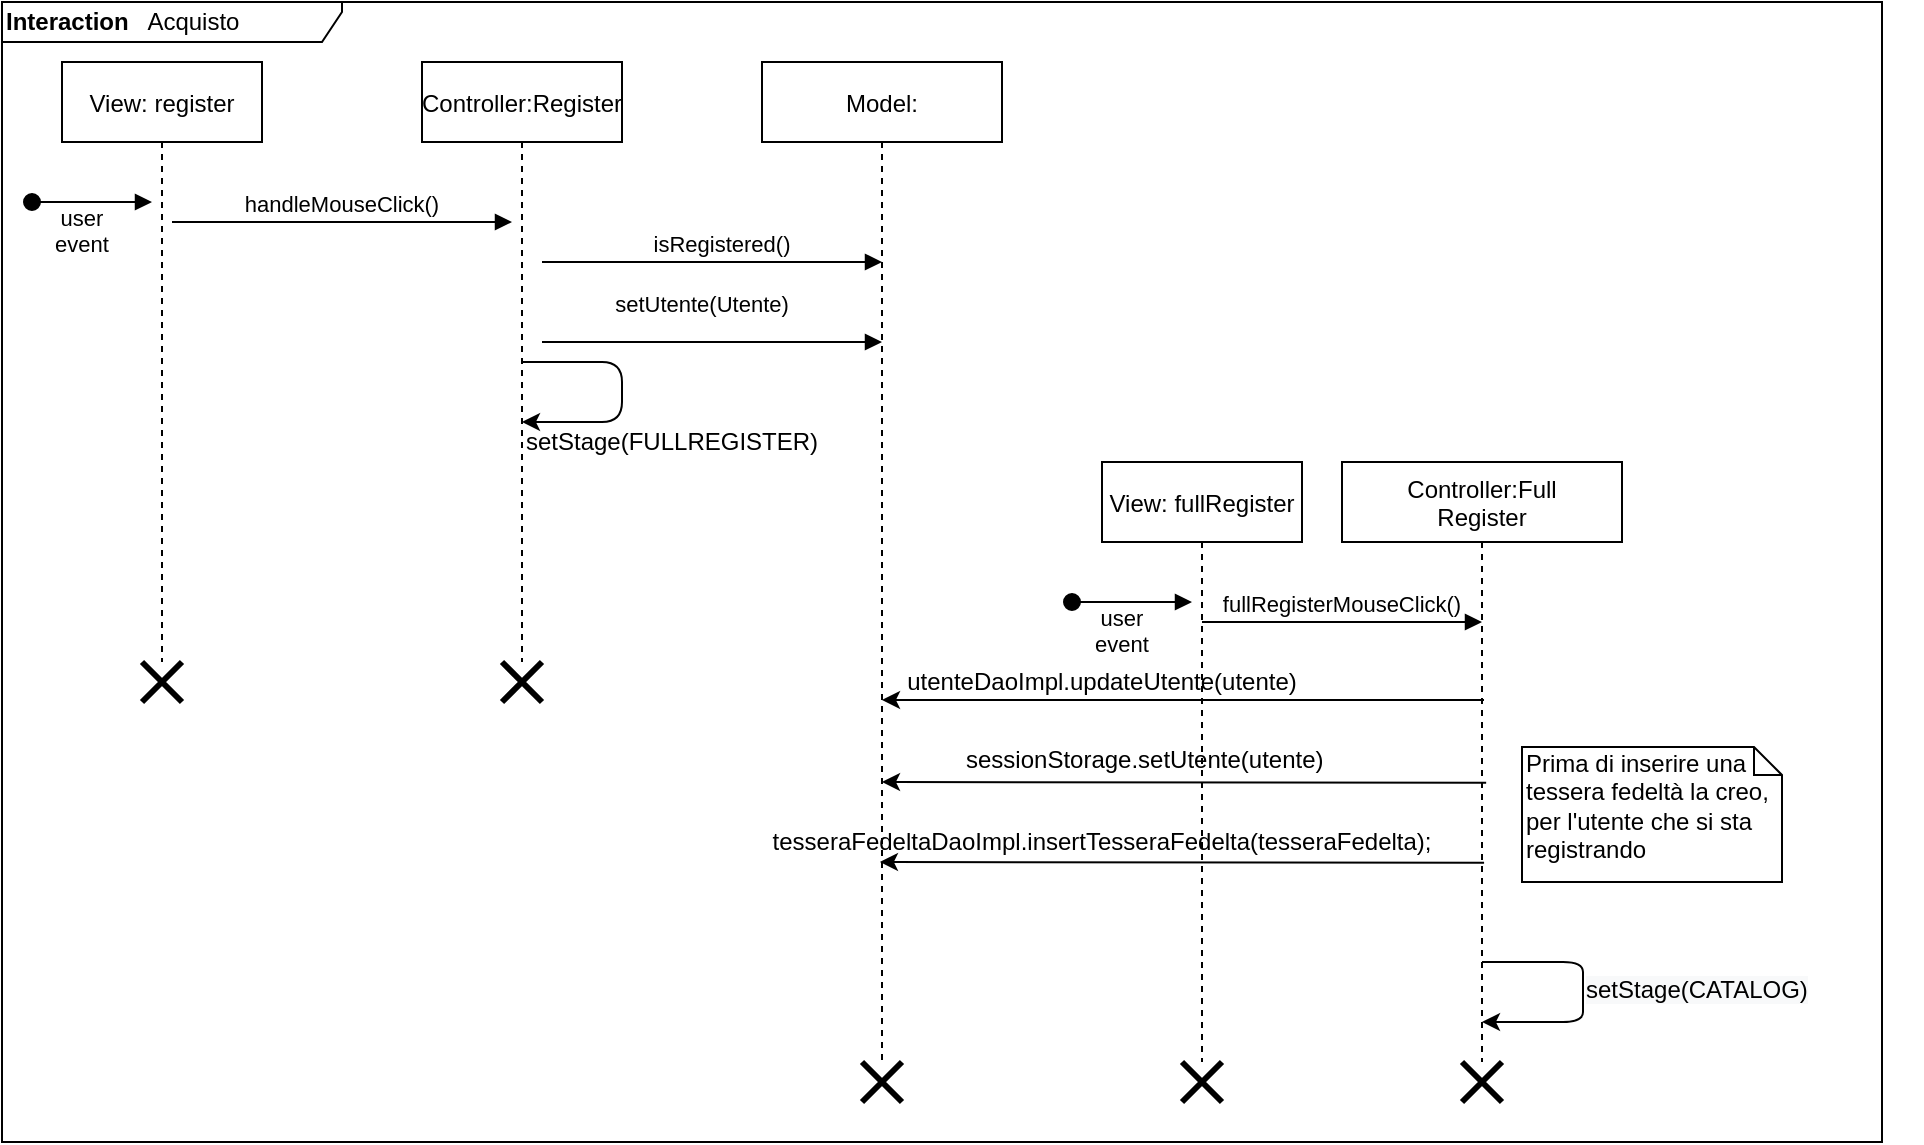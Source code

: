 <mxfile version="13.4.2" type="device"><diagram id="kgpKYQtTHZ0yAKxKKP6v" name="Page-1"><mxGraphModel dx="1646" dy="765" grid="1" gridSize="10" guides="1" tooltips="1" connect="1" arrows="1" fold="1" page="1" pageScale="1" pageWidth="850" pageHeight="1100" math="0" shadow="0"><root><mxCell id="0"/><mxCell id="1" parent="0"/><mxCell id="3nuBFxr9cyL0pnOWT2aG-1" value="View: register" style="shape=umlLifeline;perimeter=lifelinePerimeter;container=1;collapsible=0;recursiveResize=0;rounded=0;shadow=0;strokeWidth=1;" parent="1" vertex="1"><mxGeometry x="120" y="80" width="100" height="300" as="geometry"/></mxCell><mxCell id="3nuBFxr9cyL0pnOWT2aG-3" value="user &#xA;event" style="verticalAlign=bottom;startArrow=oval;endArrow=block;startSize=8;shadow=0;strokeWidth=1;" parent="3nuBFxr9cyL0pnOWT2aG-1" edge="1"><mxGeometry x="-0.167" y="-30" relative="1" as="geometry"><mxPoint x="-15" y="70" as="sourcePoint"/><mxPoint x="45" y="70" as="targetPoint"/><mxPoint as="offset"/></mxGeometry></mxCell><mxCell id="3nuBFxr9cyL0pnOWT2aG-5" value="Controller:Register" style="shape=umlLifeline;perimeter=lifelinePerimeter;container=1;collapsible=0;recursiveResize=0;rounded=0;shadow=0;strokeWidth=1;" parent="1" vertex="1"><mxGeometry x="300" y="80" width="100" height="300" as="geometry"/></mxCell><mxCell id="3nuBFxr9cyL0pnOWT2aG-8" value="handleMouseClick()" style="verticalAlign=bottom;endArrow=block;entryX=0;entryY=0;shadow=0;strokeWidth=1;" parent="1" edge="1"><mxGeometry relative="1" as="geometry"><mxPoint x="175" y="160.0" as="sourcePoint"/><mxPoint x="345" y="160.0" as="targetPoint"/></mxGeometry></mxCell><mxCell id="GN_9roK9RisjfSzqMUcL-1" value="Model:" style="shape=umlLifeline;perimeter=lifelinePerimeter;container=1;collapsible=0;recursiveResize=0;rounded=0;shadow=0;strokeWidth=1;" parent="1" vertex="1"><mxGeometry x="470" y="80" width="120" height="500" as="geometry"/></mxCell><mxCell id="GN_9roK9RisjfSzqMUcL-3" value="setUtente(Utente)" style="verticalAlign=bottom;endArrow=block;entryX=0;entryY=0;shadow=0;strokeWidth=1;" parent="1" edge="1"><mxGeometry x="-0.059" y="10" relative="1" as="geometry"><mxPoint x="360" y="220.0" as="sourcePoint"/><mxPoint x="530" y="220.0" as="targetPoint"/><mxPoint as="offset"/></mxGeometry></mxCell><mxCell id="GN_9roK9RisjfSzqMUcL-4" value="isRegistered()" style="verticalAlign=bottom;endArrow=block;entryX=0;entryY=0;shadow=0;strokeWidth=1;" parent="1" edge="1"><mxGeometry x="0.059" relative="1" as="geometry"><mxPoint x="360" y="180.0" as="sourcePoint"/><mxPoint x="530" y="180.0" as="targetPoint"/><mxPoint as="offset"/></mxGeometry></mxCell><mxCell id="GN_9roK9RisjfSzqMUcL-5" value="" style="endArrow=classic;html=1;" parent="1" source="3nuBFxr9cyL0pnOWT2aG-5" target="3nuBFxr9cyL0pnOWT2aG-5" edge="1"><mxGeometry width="50" height="50" relative="1" as="geometry"><mxPoint x="390" y="350" as="sourcePoint"/><mxPoint x="440" y="300" as="targetPoint"/><Array as="points"><mxPoint x="400" y="230"/><mxPoint x="400" y="260"/></Array></mxGeometry></mxCell><mxCell id="GN_9roK9RisjfSzqMUcL-7" value="View: fullRegister" style="shape=umlLifeline;perimeter=lifelinePerimeter;container=1;collapsible=0;recursiveResize=0;rounded=0;shadow=0;strokeWidth=1;" parent="1" vertex="1"><mxGeometry x="640" y="280" width="100" height="300" as="geometry"/></mxCell><mxCell id="GN_9roK9RisjfSzqMUcL-8" value="user &#xA;event" style="verticalAlign=bottom;startArrow=oval;endArrow=block;startSize=8;shadow=0;strokeWidth=1;" parent="GN_9roK9RisjfSzqMUcL-7" edge="1"><mxGeometry x="-0.167" y="-30" relative="1" as="geometry"><mxPoint x="-15" y="70" as="sourcePoint"/><mxPoint x="45" y="70" as="targetPoint"/><mxPoint as="offset"/></mxGeometry></mxCell><mxCell id="GN_9roK9RisjfSzqMUcL-9" value="Controller:Full&#xA;Register" style="shape=umlLifeline;perimeter=lifelinePerimeter;container=1;collapsible=0;recursiveResize=0;rounded=0;shadow=0;strokeWidth=1;" parent="1" vertex="1"><mxGeometry x="760" y="280" width="140" height="300" as="geometry"/></mxCell><mxCell id="GN_9roK9RisjfSzqMUcL-13" value="fullRegisterMouseClick()" style="verticalAlign=bottom;endArrow=block;shadow=0;strokeWidth=1;" parent="1" edge="1"><mxGeometry relative="1" as="geometry"><mxPoint x="690" y="360" as="sourcePoint"/><mxPoint x="830" y="360" as="targetPoint"/></mxGeometry></mxCell><mxCell id="GN_9roK9RisjfSzqMUcL-14" value="" style="endArrow=classic;html=1;" parent="1" target="GN_9roK9RisjfSzqMUcL-1" edge="1"><mxGeometry width="50" height="50" relative="1" as="geometry"><mxPoint x="831" y="399" as="sourcePoint"/><mxPoint x="810" y="590" as="targetPoint"/></mxGeometry></mxCell><mxCell id="GN_9roK9RisjfSzqMUcL-15" value="utenteDaoImpl.updateUtente(utente)" style="text;html=1;strokeColor=none;fillColor=none;align=center;verticalAlign=middle;whiteSpace=wrap;rounded=0;" parent="1" vertex="1"><mxGeometry x="620" y="380" width="40" height="20" as="geometry"/></mxCell><mxCell id="GN_9roK9RisjfSzqMUcL-16" value="" style="endArrow=classic;html=1;entryX=0.491;entryY=0.569;entryDx=0;entryDy=0;entryPerimeter=0;" parent="1" edge="1"><mxGeometry width="50" height="50" relative="1" as="geometry"><mxPoint x="832.08" y="440.36" as="sourcePoint"/><mxPoint x="530.0" y="440" as="targetPoint"/></mxGeometry></mxCell><mxCell id="GN_9roK9RisjfSzqMUcL-17" value="&lt;span style=&quot;font-family: &amp;#34;helvetica&amp;#34; ; text-align: center&quot;&gt;sessionStorage.setUtente(utente)&lt;/span&gt;" style="text;whiteSpace=wrap;html=1;" parent="1" vertex="1"><mxGeometry x="570" y="415" width="220" height="30" as="geometry"/></mxCell><mxCell id="GN_9roK9RisjfSzqMUcL-18" value="" style="endArrow=classic;html=1;" parent="1" edge="1"><mxGeometry width="50" height="50" relative="1" as="geometry"><mxPoint x="830" y="530" as="sourcePoint"/><mxPoint x="830" y="560" as="targetPoint"/><Array as="points"><mxPoint x="880.5" y="530"/><mxPoint x="880.5" y="540"/><mxPoint x="880.5" y="560"/></Array></mxGeometry></mxCell><mxCell id="GN_9roK9RisjfSzqMUcL-20" value="" style="shape=umlDestroy;whiteSpace=wrap;html=1;strokeWidth=3;fillColor=#000000;" parent="1" vertex="1"><mxGeometry x="160" y="380" width="20" height="20" as="geometry"/></mxCell><mxCell id="GN_9roK9RisjfSzqMUcL-21" value="" style="shape=umlDestroy;whiteSpace=wrap;html=1;strokeWidth=3;fillColor=#000000;" parent="1" vertex="1"><mxGeometry x="340" y="380" width="20" height="20" as="geometry"/></mxCell><mxCell id="GN_9roK9RisjfSzqMUcL-19" value="&lt;span style=&quot;color: rgb(0 , 0 , 0) ; font-family: &amp;#34;helvetica&amp;#34; ; font-size: 12px ; font-style: normal ; font-weight: 400 ; letter-spacing: normal ; text-align: center ; text-indent: 0px ; text-transform: none ; word-spacing: 0px ; background-color: rgb(248 , 249 , 250) ; display: inline ; float: none&quot;&gt;setStage(CATALOG)&lt;/span&gt;" style="text;whiteSpace=wrap;html=1;" parent="1" vertex="1"><mxGeometry x="880" y="530" width="170" height="30" as="geometry"/></mxCell><mxCell id="GN_9roK9RisjfSzqMUcL-6" value="setStage(FULLREGISTER)" style="text;html=1;strokeColor=none;fillColor=none;align=center;verticalAlign=middle;whiteSpace=wrap;rounded=0;" parent="1" vertex="1"><mxGeometry x="405" y="260" width="40" height="20" as="geometry"/></mxCell><mxCell id="GN_9roK9RisjfSzqMUcL-22" value="" style="endArrow=classic;html=1;entryX=0.491;entryY=0.569;entryDx=0;entryDy=0;entryPerimeter=0;" parent="1" edge="1"><mxGeometry width="50" height="50" relative="1" as="geometry"><mxPoint x="831.04" y="480.36" as="sourcePoint"/><mxPoint x="528.96" y="480" as="targetPoint"/></mxGeometry></mxCell><mxCell id="GN_9roK9RisjfSzqMUcL-24" value="&lt;span style=&quot;font-family: &amp;#34;helvetica&amp;#34;&quot;&gt;tesseraFedeltaDaoImpl.insertTesseraFedelta(tesseraFedelta);&lt;/span&gt;" style="text;html=1;strokeColor=none;fillColor=none;align=center;verticalAlign=middle;whiteSpace=wrap;rounded=0;" parent="1" vertex="1"><mxGeometry x="620" y="460" width="40" height="20" as="geometry"/></mxCell><mxCell id="GN_9roK9RisjfSzqMUcL-29" value="&lt;span style=&quot;font-family: &amp;#34;helvetica&amp;#34; ; text-align: center&quot;&gt;Prima di inserire una tessera fedeltà la creo, per l'utente che si sta registrando&lt;br&gt;&amp;nbsp; &amp;nbsp; &amp;nbsp; &amp;nbsp; &amp;nbsp; &amp;nbsp; &amp;nbsp; &amp;nbsp; &amp;nbsp; &amp;nbsp; &amp;nbsp; &amp;nbsp; &amp;nbsp; &amp;nbsp; &amp;nbsp; &amp;nbsp; &amp;nbsp; &amp;nbsp; &amp;nbsp; &amp;nbsp; &amp;nbsp; &amp;nbsp; &amp;nbsp;&lt;/span&gt;" style="shape=note;whiteSpace=wrap;html=1;size=14;verticalAlign=top;align=left;spacingTop=-6;" parent="1" vertex="1"><mxGeometry x="850" y="422.5" width="130" height="67.5" as="geometry"/></mxCell><mxCell id="GN_9roK9RisjfSzqMUcL-30" value="" style="shape=umlDestroy;whiteSpace=wrap;html=1;strokeWidth=3;fillColor=#000000;" parent="1" vertex="1"><mxGeometry x="680" y="580" width="20" height="20" as="geometry"/></mxCell><mxCell id="GN_9roK9RisjfSzqMUcL-31" value="" style="shape=umlDestroy;whiteSpace=wrap;html=1;strokeWidth=3;fillColor=#000000;" parent="1" vertex="1"><mxGeometry x="820" y="580" width="20" height="20" as="geometry"/></mxCell><mxCell id="GN_9roK9RisjfSzqMUcL-32" value="" style="shape=umlDestroy;whiteSpace=wrap;html=1;strokeWidth=3;fillColor=#000000;" parent="1" vertex="1"><mxGeometry x="520" y="580" width="20" height="20" as="geometry"/></mxCell><mxCell id="z95JDUgUsfBYE8yYYi1m-1" value="&lt;b&gt;Interaction&amp;nbsp;&amp;nbsp;&lt;/b&gt; Acquisto" style="shape=umlFrame;whiteSpace=wrap;html=1;width=170;height=20;align=left;" vertex="1" parent="1"><mxGeometry x="90" y="50" width="940" height="570" as="geometry"/></mxCell></root></mxGraphModel></diagram></mxfile>